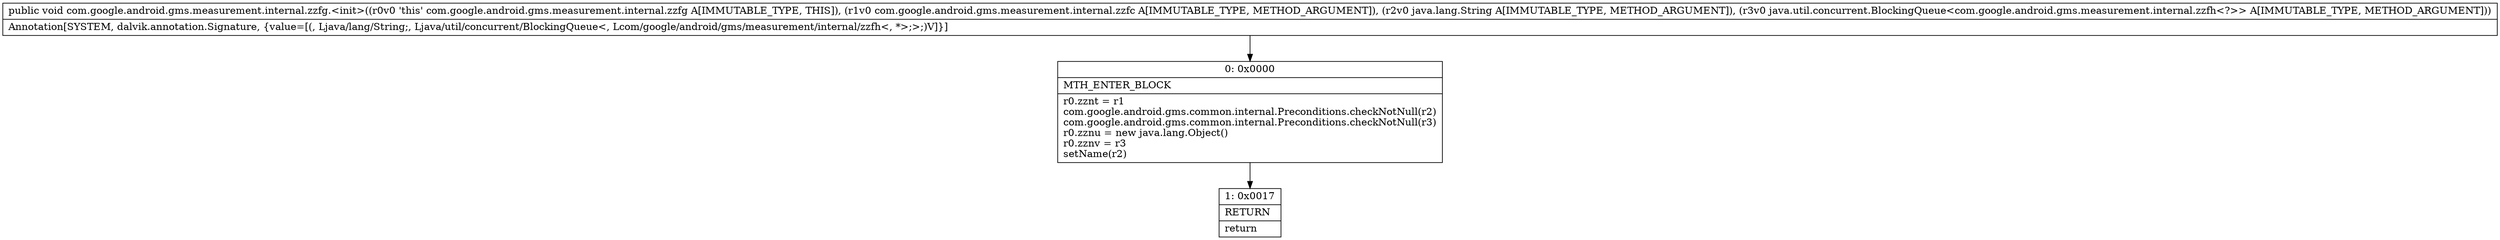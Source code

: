 digraph "CFG forcom.google.android.gms.measurement.internal.zzfg.\<init\>(Lcom\/google\/android\/gms\/measurement\/internal\/zzfc;Ljava\/lang\/String;Ljava\/util\/concurrent\/BlockingQueue;)V" {
Node_0 [shape=record,label="{0\:\ 0x0000|MTH_ENTER_BLOCK\l|r0.zznt = r1\lcom.google.android.gms.common.internal.Preconditions.checkNotNull(r2)\lcom.google.android.gms.common.internal.Preconditions.checkNotNull(r3)\lr0.zznu = new java.lang.Object()\lr0.zznv = r3\lsetName(r2)\l}"];
Node_1 [shape=record,label="{1\:\ 0x0017|RETURN\l|return\l}"];
MethodNode[shape=record,label="{public void com.google.android.gms.measurement.internal.zzfg.\<init\>((r0v0 'this' com.google.android.gms.measurement.internal.zzfg A[IMMUTABLE_TYPE, THIS]), (r1v0 com.google.android.gms.measurement.internal.zzfc A[IMMUTABLE_TYPE, METHOD_ARGUMENT]), (r2v0 java.lang.String A[IMMUTABLE_TYPE, METHOD_ARGUMENT]), (r3v0 java.util.concurrent.BlockingQueue\<com.google.android.gms.measurement.internal.zzfh\<?\>\> A[IMMUTABLE_TYPE, METHOD_ARGUMENT]))  | Annotation[SYSTEM, dalvik.annotation.Signature, \{value=[(, Ljava\/lang\/String;, Ljava\/util\/concurrent\/BlockingQueue\<, Lcom\/google\/android\/gms\/measurement\/internal\/zzfh\<, *\>;\>;)V]\}]\l}"];
MethodNode -> Node_0;
Node_0 -> Node_1;
}


